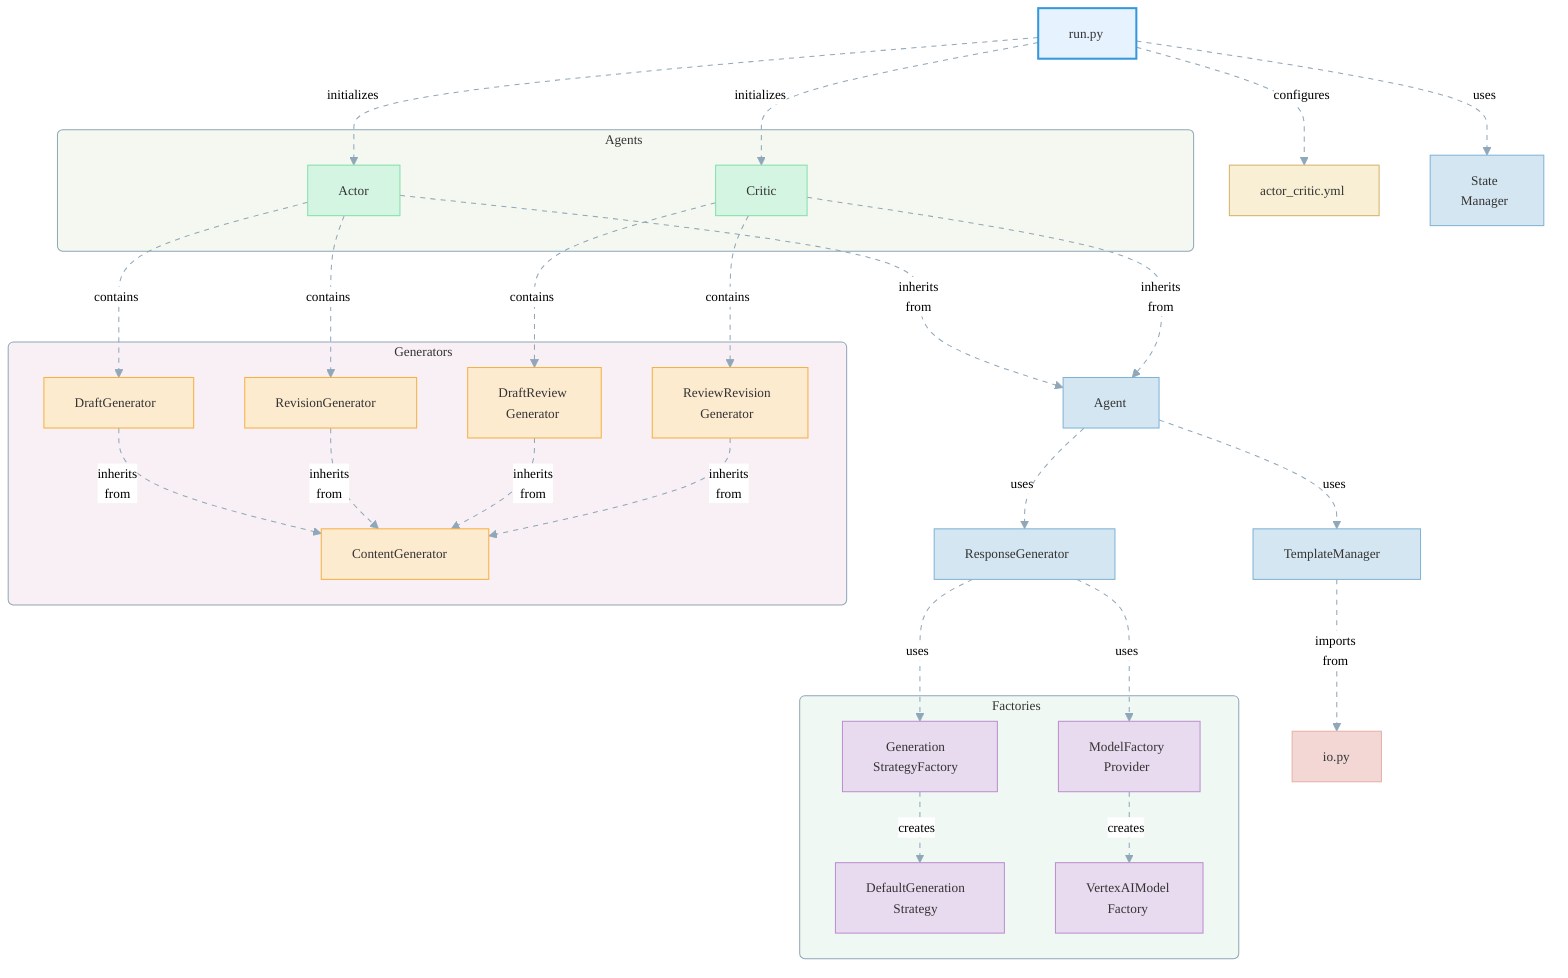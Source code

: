 %%{init: {
  'theme': 'neutral',
  'themeVariables': {
    'primaryColor': '#f0f4f8',
    'primaryTextColor': '#333',
    'primaryBorderColor': '#8fa7b8',
    'lineColor': '#8fa7b8',
    'secondaryColor': '#f8f0f4',
    'tertiaryColor': '#f4f8f0',
    'fontFamily': 'Trebuchet MS, Arial, sans-serif',
    'fontSize': '13px'
  }
}}%%

graph TD
    classDef default fill:#fff,stroke:#8fa7b8,stroke-width:1px;
    classDef entrypoint fill:#e6f3ff,color:#333,stroke:#3498db,stroke-width:2px;
    classDef config fill:#f9efd4,color:#333,stroke:#d4b26a;
    classDef core fill:#d4e6f1,color:#333,stroke:#7fb3d5;
    classDef agent fill:#d5f5e3,color:#333,stroke:#82e0aa;
    classDef generator fill:#fdebd0,color:#333,stroke:#f5b041;
    classDef factory fill:#e8daef,color:#333,stroke:#bb8fce;
    classDef strategy fill:#d6eaf8,color:#333,stroke:#85c1e9;
    classDef util fill:#f2d7d5,color:#333,stroke:#e6b0aa;

    A[run.py] --> |configures| B[actor_critic.yml]
    A --> |uses| C[State<br>Manager]
    A --> |initializes| D[Actor]
    A --> |initializes| E[Critic]
    
    D --> |inherits<br>from| F[Agent]
    E --> |inherits<br>from| F
    
    F --> |uses| G[TemplateManager]
    F --> |uses| H[ResponseGenerator]
    
    G --> |imports<br>from| I[io.py]
    H --> |uses| J[Generation<br>StrategyFactory]
    H --> |uses| K[ModelFactory<br>Provider]
    
    J --> |creates| L[DefaultGeneration<br>Strategy]
    K --> |creates| M[VertexAIModel<br>Factory]
    
    D --> |contains| N[DraftGenerator]
    D --> |contains| O[RevisionGenerator]
    
    E --> |contains| P[DraftReview<br>Generator]
    E --> |contains| Q[ReviewRevision<br>Generator]
    
    N --> |inherits<br>from| R[ContentGenerator]
    O --> |inherits<br>from| R
    P --> |inherits<br>from| R
    Q --> |inherits<br>from| R

    class A entrypoint;
    class B config;
    class C,F,G,H core;
    class D,E agent;
    class I util;
    class J,K,L,M factory;
    class N,O,P,Q,R generator;

    linkStyle default stroke:#8fa7b8,stroke-width:1px,stroke-dasharray: 5 5;

    subgraph Agents
        D
        E
    end

    subgraph Generators
        N
        O
        P
        Q
        R
    end

    subgraph Factories
        J
        K
        L
        M
    end

    style Agents fill:#f4f8f0,stroke:#8fa7b8,stroke-width:1px,rx:5,ry:5;
    style Generators fill:#f8f0f4,stroke:#8fa7b8,stroke-width:1px,rx:5,ry:5;
    style Factories fill:#f0f8f4,stroke:#8fa7b8,stroke-width:1px,rx:5,ry:5;
